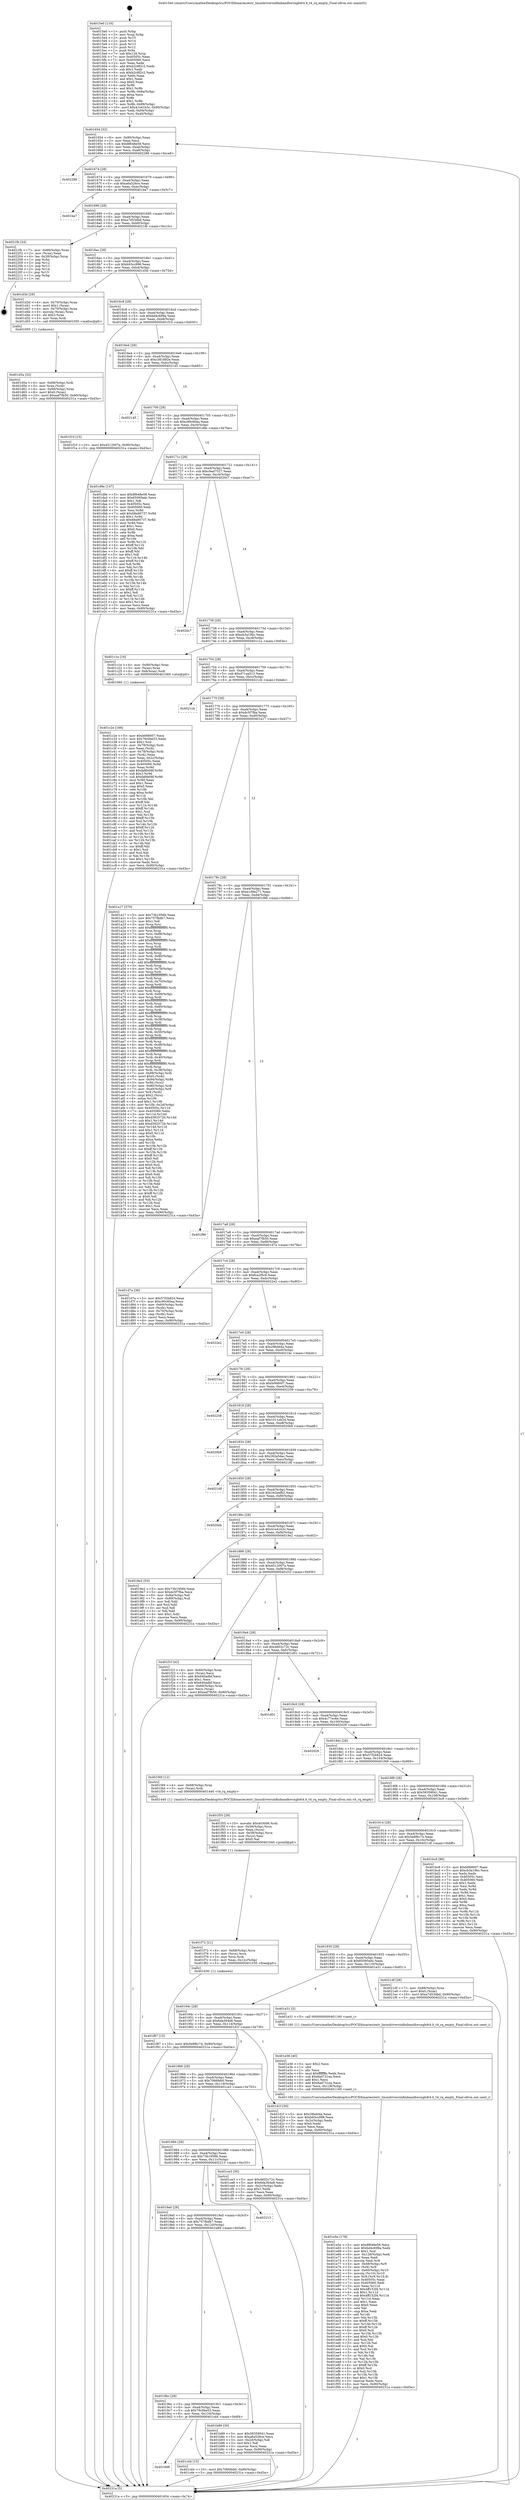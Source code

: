 digraph "0x4015e0" {
  label = "0x4015e0 (/mnt/c/Users/mathe/Desktop/tcc/POCII/binaries/extr_linuxdriversinfinibandhwcxgb4t4.h_t4_rq_empty_Final-ollvm.out::main(0))"
  labelloc = "t"
  node[shape=record]

  Entry [label="",width=0.3,height=0.3,shape=circle,fillcolor=black,style=filled]
  "0x401654" [label="{
     0x401654 [32]\l
     | [instrs]\l
     &nbsp;&nbsp;0x401654 \<+6\>: mov -0x90(%rbp),%eax\l
     &nbsp;&nbsp;0x40165a \<+2\>: mov %eax,%ecx\l
     &nbsp;&nbsp;0x40165c \<+6\>: sub $0x8f648e58,%ecx\l
     &nbsp;&nbsp;0x401662 \<+6\>: mov %eax,-0xa4(%rbp)\l
     &nbsp;&nbsp;0x401668 \<+6\>: mov %ecx,-0xa8(%rbp)\l
     &nbsp;&nbsp;0x40166e \<+6\>: je 0000000000402288 \<main+0xca8\>\l
  }"]
  "0x402288" [label="{
     0x402288\l
  }", style=dashed]
  "0x401674" [label="{
     0x401674 [28]\l
     | [instrs]\l
     &nbsp;&nbsp;0x401674 \<+5\>: jmp 0000000000401679 \<main+0x99\>\l
     &nbsp;&nbsp;0x401679 \<+6\>: mov -0xa4(%rbp),%eax\l
     &nbsp;&nbsp;0x40167f \<+5\>: sub $0xa6a526ce,%eax\l
     &nbsp;&nbsp;0x401684 \<+6\>: mov %eax,-0xac(%rbp)\l
     &nbsp;&nbsp;0x40168a \<+6\>: je 0000000000401ba7 \<main+0x5c7\>\l
  }"]
  Exit [label="",width=0.3,height=0.3,shape=circle,fillcolor=black,style=filled,peripheries=2]
  "0x401ba7" [label="{
     0x401ba7\l
  }", style=dashed]
  "0x401690" [label="{
     0x401690 [28]\l
     | [instrs]\l
     &nbsp;&nbsp;0x401690 \<+5\>: jmp 0000000000401695 \<main+0xb5\>\l
     &nbsp;&nbsp;0x401695 \<+6\>: mov -0xa4(%rbp),%eax\l
     &nbsp;&nbsp;0x40169b \<+5\>: sub $0xa7d53dbd,%eax\l
     &nbsp;&nbsp;0x4016a0 \<+6\>: mov %eax,-0xb0(%rbp)\l
     &nbsp;&nbsp;0x4016a6 \<+6\>: je 00000000004021fb \<main+0xc1b\>\l
  }"]
  "0x401f87" [label="{
     0x401f87 [15]\l
     | [instrs]\l
     &nbsp;&nbsp;0x401f87 \<+10\>: movl $0x5e8f6c74,-0x90(%rbp)\l
     &nbsp;&nbsp;0x401f91 \<+5\>: jmp 000000000040231a \<main+0xd3a\>\l
  }"]
  "0x4021fb" [label="{
     0x4021fb [24]\l
     | [instrs]\l
     &nbsp;&nbsp;0x4021fb \<+7\>: mov -0x88(%rbp),%rax\l
     &nbsp;&nbsp;0x402202 \<+2\>: mov (%rax),%eax\l
     &nbsp;&nbsp;0x402204 \<+4\>: lea -0x28(%rbp),%rsp\l
     &nbsp;&nbsp;0x402208 \<+1\>: pop %rbx\l
     &nbsp;&nbsp;0x402209 \<+2\>: pop %r12\l
     &nbsp;&nbsp;0x40220b \<+2\>: pop %r13\l
     &nbsp;&nbsp;0x40220d \<+2\>: pop %r14\l
     &nbsp;&nbsp;0x40220f \<+2\>: pop %r15\l
     &nbsp;&nbsp;0x402211 \<+1\>: pop %rbp\l
     &nbsp;&nbsp;0x402212 \<+1\>: ret\l
  }"]
  "0x4016ac" [label="{
     0x4016ac [28]\l
     | [instrs]\l
     &nbsp;&nbsp;0x4016ac \<+5\>: jmp 00000000004016b1 \<main+0xd1\>\l
     &nbsp;&nbsp;0x4016b1 \<+6\>: mov -0xa4(%rbp),%eax\l
     &nbsp;&nbsp;0x4016b7 \<+5\>: sub $0xb93cc998,%eax\l
     &nbsp;&nbsp;0x4016bc \<+6\>: mov %eax,-0xb4(%rbp)\l
     &nbsp;&nbsp;0x4016c2 \<+6\>: je 0000000000401d3d \<main+0x75d\>\l
  }"]
  "0x401f72" [label="{
     0x401f72 [21]\l
     | [instrs]\l
     &nbsp;&nbsp;0x401f72 \<+4\>: mov -0x68(%rbp),%rcx\l
     &nbsp;&nbsp;0x401f76 \<+3\>: mov (%rcx),%rcx\l
     &nbsp;&nbsp;0x401f79 \<+3\>: mov %rcx,%rdi\l
     &nbsp;&nbsp;0x401f7c \<+6\>: mov %eax,-0x12c(%rbp)\l
     &nbsp;&nbsp;0x401f82 \<+5\>: call 0000000000401030 \<free@plt\>\l
     | [calls]\l
     &nbsp;&nbsp;0x401030 \{1\} (unknown)\l
  }"]
  "0x401d3d" [label="{
     0x401d3d [29]\l
     | [instrs]\l
     &nbsp;&nbsp;0x401d3d \<+4\>: mov -0x70(%rbp),%rax\l
     &nbsp;&nbsp;0x401d41 \<+6\>: movl $0x1,(%rax)\l
     &nbsp;&nbsp;0x401d47 \<+4\>: mov -0x70(%rbp),%rax\l
     &nbsp;&nbsp;0x401d4b \<+3\>: movslq (%rax),%rax\l
     &nbsp;&nbsp;0x401d4e \<+4\>: shl $0x3,%rax\l
     &nbsp;&nbsp;0x401d52 \<+3\>: mov %rax,%rdi\l
     &nbsp;&nbsp;0x401d55 \<+5\>: call 0000000000401050 \<malloc@plt\>\l
     | [calls]\l
     &nbsp;&nbsp;0x401050 \{1\} (unknown)\l
  }"]
  "0x4016c8" [label="{
     0x4016c8 [28]\l
     | [instrs]\l
     &nbsp;&nbsp;0x4016c8 \<+5\>: jmp 00000000004016cd \<main+0xed\>\l
     &nbsp;&nbsp;0x4016cd \<+6\>: mov -0xa4(%rbp),%eax\l
     &nbsp;&nbsp;0x4016d3 \<+5\>: sub $0xbd4c699a,%eax\l
     &nbsp;&nbsp;0x4016d8 \<+6\>: mov %eax,-0xb8(%rbp)\l
     &nbsp;&nbsp;0x4016de \<+6\>: je 0000000000401f10 \<main+0x930\>\l
  }"]
  "0x401f55" [label="{
     0x401f55 [29]\l
     | [instrs]\l
     &nbsp;&nbsp;0x401f55 \<+10\>: movabs $0x4030d6,%rdi\l
     &nbsp;&nbsp;0x401f5f \<+4\>: mov -0x58(%rbp),%rcx\l
     &nbsp;&nbsp;0x401f63 \<+2\>: mov %eax,(%rcx)\l
     &nbsp;&nbsp;0x401f65 \<+4\>: mov -0x58(%rbp),%rcx\l
     &nbsp;&nbsp;0x401f69 \<+2\>: mov (%rcx),%esi\l
     &nbsp;&nbsp;0x401f6b \<+2\>: mov $0x0,%al\l
     &nbsp;&nbsp;0x401f6d \<+5\>: call 0000000000401040 \<printf@plt\>\l
     | [calls]\l
     &nbsp;&nbsp;0x401040 \{1\} (unknown)\l
  }"]
  "0x401f10" [label="{
     0x401f10 [15]\l
     | [instrs]\l
     &nbsp;&nbsp;0x401f10 \<+10\>: movl $0x4512007a,-0x90(%rbp)\l
     &nbsp;&nbsp;0x401f1a \<+5\>: jmp 000000000040231a \<main+0xd3a\>\l
  }"]
  "0x4016e4" [label="{
     0x4016e4 [28]\l
     | [instrs]\l
     &nbsp;&nbsp;0x4016e4 \<+5\>: jmp 00000000004016e9 \<main+0x109\>\l
     &nbsp;&nbsp;0x4016e9 \<+6\>: mov -0xa4(%rbp),%eax\l
     &nbsp;&nbsp;0x4016ef \<+5\>: sub $0xc381882e,%eax\l
     &nbsp;&nbsp;0x4016f4 \<+6\>: mov %eax,-0xbc(%rbp)\l
     &nbsp;&nbsp;0x4016fa \<+6\>: je 0000000000402145 \<main+0xb65\>\l
  }"]
  "0x401e5e" [label="{
     0x401e5e [178]\l
     | [instrs]\l
     &nbsp;&nbsp;0x401e5e \<+5\>: mov $0x8f648e58,%ecx\l
     &nbsp;&nbsp;0x401e63 \<+5\>: mov $0xbd4c699a,%edx\l
     &nbsp;&nbsp;0x401e68 \<+3\>: mov $0x1,%sil\l
     &nbsp;&nbsp;0x401e6b \<+6\>: mov -0x128(%rbp),%edi\l
     &nbsp;&nbsp;0x401e71 \<+3\>: imul %eax,%edi\l
     &nbsp;&nbsp;0x401e74 \<+3\>: movslq %edi,%r8\l
     &nbsp;&nbsp;0x401e77 \<+4\>: mov -0x68(%rbp),%r9\l
     &nbsp;&nbsp;0x401e7b \<+3\>: mov (%r9),%r9\l
     &nbsp;&nbsp;0x401e7e \<+4\>: mov -0x60(%rbp),%r10\l
     &nbsp;&nbsp;0x401e82 \<+3\>: movslq (%r10),%r10\l
     &nbsp;&nbsp;0x401e85 \<+4\>: mov %r8,(%r9,%r10,8)\l
     &nbsp;&nbsp;0x401e89 \<+7\>: mov 0x40505c,%eax\l
     &nbsp;&nbsp;0x401e90 \<+7\>: mov 0x405060,%edi\l
     &nbsp;&nbsp;0x401e97 \<+3\>: mov %eax,%r11d\l
     &nbsp;&nbsp;0x401e9a \<+7\>: add $0x4ff152f4,%r11d\l
     &nbsp;&nbsp;0x401ea1 \<+4\>: sub $0x1,%r11d\l
     &nbsp;&nbsp;0x401ea5 \<+7\>: sub $0x4ff152f4,%r11d\l
     &nbsp;&nbsp;0x401eac \<+4\>: imul %r11d,%eax\l
     &nbsp;&nbsp;0x401eb0 \<+3\>: and $0x1,%eax\l
     &nbsp;&nbsp;0x401eb3 \<+3\>: cmp $0x0,%eax\l
     &nbsp;&nbsp;0x401eb6 \<+3\>: sete %bl\l
     &nbsp;&nbsp;0x401eb9 \<+3\>: cmp $0xa,%edi\l
     &nbsp;&nbsp;0x401ebc \<+4\>: setl %r14b\l
     &nbsp;&nbsp;0x401ec0 \<+3\>: mov %bl,%r15b\l
     &nbsp;&nbsp;0x401ec3 \<+4\>: xor $0xff,%r15b\l
     &nbsp;&nbsp;0x401ec7 \<+3\>: mov %r14b,%r12b\l
     &nbsp;&nbsp;0x401eca \<+4\>: xor $0xff,%r12b\l
     &nbsp;&nbsp;0x401ece \<+4\>: xor $0x0,%sil\l
     &nbsp;&nbsp;0x401ed2 \<+3\>: mov %r15b,%r13b\l
     &nbsp;&nbsp;0x401ed5 \<+4\>: and $0x0,%r13b\l
     &nbsp;&nbsp;0x401ed9 \<+3\>: and %sil,%bl\l
     &nbsp;&nbsp;0x401edc \<+3\>: mov %r12b,%al\l
     &nbsp;&nbsp;0x401edf \<+2\>: and $0x0,%al\l
     &nbsp;&nbsp;0x401ee1 \<+3\>: and %sil,%r14b\l
     &nbsp;&nbsp;0x401ee4 \<+3\>: or %bl,%r13b\l
     &nbsp;&nbsp;0x401ee7 \<+3\>: or %r14b,%al\l
     &nbsp;&nbsp;0x401eea \<+3\>: xor %al,%r13b\l
     &nbsp;&nbsp;0x401eed \<+3\>: or %r12b,%r15b\l
     &nbsp;&nbsp;0x401ef0 \<+4\>: xor $0xff,%r15b\l
     &nbsp;&nbsp;0x401ef4 \<+4\>: or $0x0,%sil\l
     &nbsp;&nbsp;0x401ef8 \<+3\>: and %sil,%r15b\l
     &nbsp;&nbsp;0x401efb \<+3\>: or %r15b,%r13b\l
     &nbsp;&nbsp;0x401efe \<+4\>: test $0x1,%r13b\l
     &nbsp;&nbsp;0x401f02 \<+3\>: cmovne %edx,%ecx\l
     &nbsp;&nbsp;0x401f05 \<+6\>: mov %ecx,-0x90(%rbp)\l
     &nbsp;&nbsp;0x401f0b \<+5\>: jmp 000000000040231a \<main+0xd3a\>\l
  }"]
  "0x402145" [label="{
     0x402145\l
  }", style=dashed]
  "0x401700" [label="{
     0x401700 [28]\l
     | [instrs]\l
     &nbsp;&nbsp;0x401700 \<+5\>: jmp 0000000000401705 \<main+0x125\>\l
     &nbsp;&nbsp;0x401705 \<+6\>: mov -0xa4(%rbp),%eax\l
     &nbsp;&nbsp;0x40170b \<+5\>: sub $0xc90c60aa,%eax\l
     &nbsp;&nbsp;0x401710 \<+6\>: mov %eax,-0xc0(%rbp)\l
     &nbsp;&nbsp;0x401716 \<+6\>: je 0000000000401d9e \<main+0x7be\>\l
  }"]
  "0x401e36" [label="{
     0x401e36 [40]\l
     | [instrs]\l
     &nbsp;&nbsp;0x401e36 \<+5\>: mov $0x2,%ecx\l
     &nbsp;&nbsp;0x401e3b \<+1\>: cltd\l
     &nbsp;&nbsp;0x401e3c \<+2\>: idiv %ecx\l
     &nbsp;&nbsp;0x401e3e \<+6\>: imul $0xfffffffe,%edx,%ecx\l
     &nbsp;&nbsp;0x401e44 \<+6\>: sub $0x8ad731ea,%ecx\l
     &nbsp;&nbsp;0x401e4a \<+3\>: add $0x1,%ecx\l
     &nbsp;&nbsp;0x401e4d \<+6\>: add $0x8ad731ea,%ecx\l
     &nbsp;&nbsp;0x401e53 \<+6\>: mov %ecx,-0x128(%rbp)\l
     &nbsp;&nbsp;0x401e59 \<+5\>: call 0000000000401160 \<next_i\>\l
     | [calls]\l
     &nbsp;&nbsp;0x401160 \{1\} (/mnt/c/Users/mathe/Desktop/tcc/POCII/binaries/extr_linuxdriversinfinibandhwcxgb4t4.h_t4_rq_empty_Final-ollvm.out::next_i)\l
  }"]
  "0x401d9e" [label="{
     0x401d9e [147]\l
     | [instrs]\l
     &nbsp;&nbsp;0x401d9e \<+5\>: mov $0x8f648e58,%eax\l
     &nbsp;&nbsp;0x401da3 \<+5\>: mov $0x65095edc,%ecx\l
     &nbsp;&nbsp;0x401da8 \<+2\>: mov $0x1,%dl\l
     &nbsp;&nbsp;0x401daa \<+7\>: mov 0x40505c,%esi\l
     &nbsp;&nbsp;0x401db1 \<+7\>: mov 0x405060,%edi\l
     &nbsp;&nbsp;0x401db8 \<+3\>: mov %esi,%r8d\l
     &nbsp;&nbsp;0x401dbb \<+7\>: add $0x68a90737,%r8d\l
     &nbsp;&nbsp;0x401dc2 \<+4\>: sub $0x1,%r8d\l
     &nbsp;&nbsp;0x401dc6 \<+7\>: sub $0x68a90737,%r8d\l
     &nbsp;&nbsp;0x401dcd \<+4\>: imul %r8d,%esi\l
     &nbsp;&nbsp;0x401dd1 \<+3\>: and $0x1,%esi\l
     &nbsp;&nbsp;0x401dd4 \<+3\>: cmp $0x0,%esi\l
     &nbsp;&nbsp;0x401dd7 \<+4\>: sete %r9b\l
     &nbsp;&nbsp;0x401ddb \<+3\>: cmp $0xa,%edi\l
     &nbsp;&nbsp;0x401dde \<+4\>: setl %r10b\l
     &nbsp;&nbsp;0x401de2 \<+3\>: mov %r9b,%r11b\l
     &nbsp;&nbsp;0x401de5 \<+4\>: xor $0xff,%r11b\l
     &nbsp;&nbsp;0x401de9 \<+3\>: mov %r10b,%bl\l
     &nbsp;&nbsp;0x401dec \<+3\>: xor $0xff,%bl\l
     &nbsp;&nbsp;0x401def \<+3\>: xor $0x1,%dl\l
     &nbsp;&nbsp;0x401df2 \<+3\>: mov %r11b,%r14b\l
     &nbsp;&nbsp;0x401df5 \<+4\>: and $0xff,%r14b\l
     &nbsp;&nbsp;0x401df9 \<+3\>: and %dl,%r9b\l
     &nbsp;&nbsp;0x401dfc \<+3\>: mov %bl,%r15b\l
     &nbsp;&nbsp;0x401dff \<+4\>: and $0xff,%r15b\l
     &nbsp;&nbsp;0x401e03 \<+3\>: and %dl,%r10b\l
     &nbsp;&nbsp;0x401e06 \<+3\>: or %r9b,%r14b\l
     &nbsp;&nbsp;0x401e09 \<+3\>: or %r10b,%r15b\l
     &nbsp;&nbsp;0x401e0c \<+3\>: xor %r15b,%r14b\l
     &nbsp;&nbsp;0x401e0f \<+3\>: or %bl,%r11b\l
     &nbsp;&nbsp;0x401e12 \<+4\>: xor $0xff,%r11b\l
     &nbsp;&nbsp;0x401e16 \<+3\>: or $0x1,%dl\l
     &nbsp;&nbsp;0x401e19 \<+3\>: and %dl,%r11b\l
     &nbsp;&nbsp;0x401e1c \<+3\>: or %r11b,%r14b\l
     &nbsp;&nbsp;0x401e1f \<+4\>: test $0x1,%r14b\l
     &nbsp;&nbsp;0x401e23 \<+3\>: cmovne %ecx,%eax\l
     &nbsp;&nbsp;0x401e26 \<+6\>: mov %eax,-0x90(%rbp)\l
     &nbsp;&nbsp;0x401e2c \<+5\>: jmp 000000000040231a \<main+0xd3a\>\l
  }"]
  "0x40171c" [label="{
     0x40171c [28]\l
     | [instrs]\l
     &nbsp;&nbsp;0x40171c \<+5\>: jmp 0000000000401721 \<main+0x141\>\l
     &nbsp;&nbsp;0x401721 \<+6\>: mov -0xa4(%rbp),%eax\l
     &nbsp;&nbsp;0x401727 \<+5\>: sub $0xc9ad7527,%eax\l
     &nbsp;&nbsp;0x40172c \<+6\>: mov %eax,-0xc4(%rbp)\l
     &nbsp;&nbsp;0x401732 \<+6\>: je 00000000004020c7 \<main+0xae7\>\l
  }"]
  "0x401d5a" [label="{
     0x401d5a [32]\l
     | [instrs]\l
     &nbsp;&nbsp;0x401d5a \<+4\>: mov -0x68(%rbp),%rdi\l
     &nbsp;&nbsp;0x401d5e \<+3\>: mov %rax,(%rdi)\l
     &nbsp;&nbsp;0x401d61 \<+4\>: mov -0x60(%rbp),%rax\l
     &nbsp;&nbsp;0x401d65 \<+6\>: movl $0x0,(%rax)\l
     &nbsp;&nbsp;0x401d6b \<+10\>: movl $0xeaf7fb50,-0x90(%rbp)\l
     &nbsp;&nbsp;0x401d75 \<+5\>: jmp 000000000040231a \<main+0xd3a\>\l
  }"]
  "0x4020c7" [label="{
     0x4020c7\l
  }", style=dashed]
  "0x401738" [label="{
     0x401738 [28]\l
     | [instrs]\l
     &nbsp;&nbsp;0x401738 \<+5\>: jmp 000000000040173d \<main+0x15d\>\l
     &nbsp;&nbsp;0x40173d \<+6\>: mov -0xa4(%rbp),%eax\l
     &nbsp;&nbsp;0x401743 \<+5\>: sub $0xcb3a19bc,%eax\l
     &nbsp;&nbsp;0x401748 \<+6\>: mov %eax,-0xc8(%rbp)\l
     &nbsp;&nbsp;0x40174e \<+6\>: je 0000000000401c1e \<main+0x63e\>\l
  }"]
  "0x4019d8" [label="{
     0x4019d8\l
  }", style=dashed]
  "0x401c1e" [label="{
     0x401c1e [16]\l
     | [instrs]\l
     &nbsp;&nbsp;0x401c1e \<+4\>: mov -0x80(%rbp),%rax\l
     &nbsp;&nbsp;0x401c22 \<+3\>: mov (%rax),%rax\l
     &nbsp;&nbsp;0x401c25 \<+4\>: mov 0x8(%rax),%rdi\l
     &nbsp;&nbsp;0x401c29 \<+5\>: call 0000000000401060 \<atoi@plt\>\l
     | [calls]\l
     &nbsp;&nbsp;0x401060 \{1\} (unknown)\l
  }"]
  "0x401754" [label="{
     0x401754 [28]\l
     | [instrs]\l
     &nbsp;&nbsp;0x401754 \<+5\>: jmp 0000000000401759 \<main+0x179\>\l
     &nbsp;&nbsp;0x401759 \<+6\>: mov -0xa4(%rbp),%eax\l
     &nbsp;&nbsp;0x40175f \<+5\>: sub $0xd71aa513,%eax\l
     &nbsp;&nbsp;0x401764 \<+6\>: mov %eax,-0xcc(%rbp)\l
     &nbsp;&nbsp;0x40176a \<+6\>: je 00000000004021cb \<main+0xbeb\>\l
  }"]
  "0x401cd4" [label="{
     0x401cd4 [15]\l
     | [instrs]\l
     &nbsp;&nbsp;0x401cd4 \<+10\>: movl $0x7066feb0,-0x90(%rbp)\l
     &nbsp;&nbsp;0x401cde \<+5\>: jmp 000000000040231a \<main+0xd3a\>\l
  }"]
  "0x4021cb" [label="{
     0x4021cb\l
  }", style=dashed]
  "0x401770" [label="{
     0x401770 [28]\l
     | [instrs]\l
     &nbsp;&nbsp;0x401770 \<+5\>: jmp 0000000000401775 \<main+0x195\>\l
     &nbsp;&nbsp;0x401775 \<+6\>: mov -0xa4(%rbp),%eax\l
     &nbsp;&nbsp;0x40177b \<+5\>: sub $0xdc5f7fba,%eax\l
     &nbsp;&nbsp;0x401780 \<+6\>: mov %eax,-0xd0(%rbp)\l
     &nbsp;&nbsp;0x401786 \<+6\>: je 0000000000401a17 \<main+0x437\>\l
  }"]
  "0x401c2e" [label="{
     0x401c2e [166]\l
     | [instrs]\l
     &nbsp;&nbsp;0x401c2e \<+5\>: mov $0xb068007,%ecx\l
     &nbsp;&nbsp;0x401c33 \<+5\>: mov $0x79c0be53,%edx\l
     &nbsp;&nbsp;0x401c38 \<+3\>: mov $0x1,%sil\l
     &nbsp;&nbsp;0x401c3b \<+4\>: mov -0x78(%rbp),%rdi\l
     &nbsp;&nbsp;0x401c3f \<+2\>: mov %eax,(%rdi)\l
     &nbsp;&nbsp;0x401c41 \<+4\>: mov -0x78(%rbp),%rdi\l
     &nbsp;&nbsp;0x401c45 \<+2\>: mov (%rdi),%eax\l
     &nbsp;&nbsp;0x401c47 \<+3\>: mov %eax,-0x2c(%rbp)\l
     &nbsp;&nbsp;0x401c4a \<+7\>: mov 0x40505c,%eax\l
     &nbsp;&nbsp;0x401c51 \<+8\>: mov 0x405060,%r8d\l
     &nbsp;&nbsp;0x401c59 \<+3\>: mov %eax,%r9d\l
     &nbsp;&nbsp;0x401c5c \<+7\>: add $0xfa8fe08f,%r9d\l
     &nbsp;&nbsp;0x401c63 \<+4\>: sub $0x1,%r9d\l
     &nbsp;&nbsp;0x401c67 \<+7\>: sub $0xfa8fe08f,%r9d\l
     &nbsp;&nbsp;0x401c6e \<+4\>: imul %r9d,%eax\l
     &nbsp;&nbsp;0x401c72 \<+3\>: and $0x1,%eax\l
     &nbsp;&nbsp;0x401c75 \<+3\>: cmp $0x0,%eax\l
     &nbsp;&nbsp;0x401c78 \<+4\>: sete %r10b\l
     &nbsp;&nbsp;0x401c7c \<+4\>: cmp $0xa,%r8d\l
     &nbsp;&nbsp;0x401c80 \<+4\>: setl %r11b\l
     &nbsp;&nbsp;0x401c84 \<+3\>: mov %r10b,%bl\l
     &nbsp;&nbsp;0x401c87 \<+3\>: xor $0xff,%bl\l
     &nbsp;&nbsp;0x401c8a \<+3\>: mov %r11b,%r14b\l
     &nbsp;&nbsp;0x401c8d \<+4\>: xor $0xff,%r14b\l
     &nbsp;&nbsp;0x401c91 \<+4\>: xor $0x1,%sil\l
     &nbsp;&nbsp;0x401c95 \<+3\>: mov %bl,%r15b\l
     &nbsp;&nbsp;0x401c98 \<+4\>: and $0xff,%r15b\l
     &nbsp;&nbsp;0x401c9c \<+3\>: and %sil,%r10b\l
     &nbsp;&nbsp;0x401c9f \<+3\>: mov %r14b,%r12b\l
     &nbsp;&nbsp;0x401ca2 \<+4\>: and $0xff,%r12b\l
     &nbsp;&nbsp;0x401ca6 \<+3\>: and %sil,%r11b\l
     &nbsp;&nbsp;0x401ca9 \<+3\>: or %r10b,%r15b\l
     &nbsp;&nbsp;0x401cac \<+3\>: or %r11b,%r12b\l
     &nbsp;&nbsp;0x401caf \<+3\>: xor %r12b,%r15b\l
     &nbsp;&nbsp;0x401cb2 \<+3\>: or %r14b,%bl\l
     &nbsp;&nbsp;0x401cb5 \<+3\>: xor $0xff,%bl\l
     &nbsp;&nbsp;0x401cb8 \<+4\>: or $0x1,%sil\l
     &nbsp;&nbsp;0x401cbc \<+3\>: and %sil,%bl\l
     &nbsp;&nbsp;0x401cbf \<+3\>: or %bl,%r15b\l
     &nbsp;&nbsp;0x401cc2 \<+4\>: test $0x1,%r15b\l
     &nbsp;&nbsp;0x401cc6 \<+3\>: cmovne %edx,%ecx\l
     &nbsp;&nbsp;0x401cc9 \<+6\>: mov %ecx,-0x90(%rbp)\l
     &nbsp;&nbsp;0x401ccf \<+5\>: jmp 000000000040231a \<main+0xd3a\>\l
  }"]
  "0x401a17" [label="{
     0x401a17 [370]\l
     | [instrs]\l
     &nbsp;&nbsp;0x401a17 \<+5\>: mov $0x73b1956b,%eax\l
     &nbsp;&nbsp;0x401a1c \<+5\>: mov $0x757fbdb7,%ecx\l
     &nbsp;&nbsp;0x401a21 \<+2\>: mov $0x1,%dl\l
     &nbsp;&nbsp;0x401a23 \<+3\>: mov %rsp,%rsi\l
     &nbsp;&nbsp;0x401a26 \<+4\>: add $0xfffffffffffffff0,%rsi\l
     &nbsp;&nbsp;0x401a2a \<+3\>: mov %rsi,%rsp\l
     &nbsp;&nbsp;0x401a2d \<+7\>: mov %rsi,-0x88(%rbp)\l
     &nbsp;&nbsp;0x401a34 \<+3\>: mov %rsp,%rsi\l
     &nbsp;&nbsp;0x401a37 \<+4\>: add $0xfffffffffffffff0,%rsi\l
     &nbsp;&nbsp;0x401a3b \<+3\>: mov %rsi,%rsp\l
     &nbsp;&nbsp;0x401a3e \<+3\>: mov %rsp,%rdi\l
     &nbsp;&nbsp;0x401a41 \<+4\>: add $0xfffffffffffffff0,%rdi\l
     &nbsp;&nbsp;0x401a45 \<+3\>: mov %rdi,%rsp\l
     &nbsp;&nbsp;0x401a48 \<+4\>: mov %rdi,-0x80(%rbp)\l
     &nbsp;&nbsp;0x401a4c \<+3\>: mov %rsp,%rdi\l
     &nbsp;&nbsp;0x401a4f \<+4\>: add $0xfffffffffffffff0,%rdi\l
     &nbsp;&nbsp;0x401a53 \<+3\>: mov %rdi,%rsp\l
     &nbsp;&nbsp;0x401a56 \<+4\>: mov %rdi,-0x78(%rbp)\l
     &nbsp;&nbsp;0x401a5a \<+3\>: mov %rsp,%rdi\l
     &nbsp;&nbsp;0x401a5d \<+4\>: add $0xfffffffffffffff0,%rdi\l
     &nbsp;&nbsp;0x401a61 \<+3\>: mov %rdi,%rsp\l
     &nbsp;&nbsp;0x401a64 \<+4\>: mov %rdi,-0x70(%rbp)\l
     &nbsp;&nbsp;0x401a68 \<+3\>: mov %rsp,%rdi\l
     &nbsp;&nbsp;0x401a6b \<+4\>: add $0xfffffffffffffff0,%rdi\l
     &nbsp;&nbsp;0x401a6f \<+3\>: mov %rdi,%rsp\l
     &nbsp;&nbsp;0x401a72 \<+4\>: mov %rdi,-0x68(%rbp)\l
     &nbsp;&nbsp;0x401a76 \<+3\>: mov %rsp,%rdi\l
     &nbsp;&nbsp;0x401a79 \<+4\>: add $0xfffffffffffffff0,%rdi\l
     &nbsp;&nbsp;0x401a7d \<+3\>: mov %rdi,%rsp\l
     &nbsp;&nbsp;0x401a80 \<+4\>: mov %rdi,-0x60(%rbp)\l
     &nbsp;&nbsp;0x401a84 \<+3\>: mov %rsp,%rdi\l
     &nbsp;&nbsp;0x401a87 \<+4\>: add $0xfffffffffffffff0,%rdi\l
     &nbsp;&nbsp;0x401a8b \<+3\>: mov %rdi,%rsp\l
     &nbsp;&nbsp;0x401a8e \<+4\>: mov %rdi,-0x58(%rbp)\l
     &nbsp;&nbsp;0x401a92 \<+3\>: mov %rsp,%rdi\l
     &nbsp;&nbsp;0x401a95 \<+4\>: add $0xfffffffffffffff0,%rdi\l
     &nbsp;&nbsp;0x401a99 \<+3\>: mov %rdi,%rsp\l
     &nbsp;&nbsp;0x401a9c \<+4\>: mov %rdi,-0x50(%rbp)\l
     &nbsp;&nbsp;0x401aa0 \<+3\>: mov %rsp,%rdi\l
     &nbsp;&nbsp;0x401aa3 \<+4\>: add $0xfffffffffffffff0,%rdi\l
     &nbsp;&nbsp;0x401aa7 \<+3\>: mov %rdi,%rsp\l
     &nbsp;&nbsp;0x401aaa \<+4\>: mov %rdi,-0x48(%rbp)\l
     &nbsp;&nbsp;0x401aae \<+3\>: mov %rsp,%rdi\l
     &nbsp;&nbsp;0x401ab1 \<+4\>: add $0xfffffffffffffff0,%rdi\l
     &nbsp;&nbsp;0x401ab5 \<+3\>: mov %rdi,%rsp\l
     &nbsp;&nbsp;0x401ab8 \<+4\>: mov %rdi,-0x40(%rbp)\l
     &nbsp;&nbsp;0x401abc \<+3\>: mov %rsp,%rdi\l
     &nbsp;&nbsp;0x401abf \<+4\>: add $0xfffffffffffffff0,%rdi\l
     &nbsp;&nbsp;0x401ac3 \<+3\>: mov %rdi,%rsp\l
     &nbsp;&nbsp;0x401ac6 \<+4\>: mov %rdi,-0x38(%rbp)\l
     &nbsp;&nbsp;0x401aca \<+7\>: mov -0x88(%rbp),%rdi\l
     &nbsp;&nbsp;0x401ad1 \<+6\>: movl $0x0,(%rdi)\l
     &nbsp;&nbsp;0x401ad7 \<+7\>: mov -0x94(%rbp),%r8d\l
     &nbsp;&nbsp;0x401ade \<+3\>: mov %r8d,(%rsi)\l
     &nbsp;&nbsp;0x401ae1 \<+4\>: mov -0x80(%rbp),%rdi\l
     &nbsp;&nbsp;0x401ae5 \<+7\>: mov -0xa0(%rbp),%r9\l
     &nbsp;&nbsp;0x401aec \<+3\>: mov %r9,(%rdi)\l
     &nbsp;&nbsp;0x401aef \<+3\>: cmpl $0x2,(%rsi)\l
     &nbsp;&nbsp;0x401af2 \<+4\>: setne %r10b\l
     &nbsp;&nbsp;0x401af6 \<+4\>: and $0x1,%r10b\l
     &nbsp;&nbsp;0x401afa \<+4\>: mov %r10b,-0x2d(%rbp)\l
     &nbsp;&nbsp;0x401afe \<+8\>: mov 0x40505c,%r11d\l
     &nbsp;&nbsp;0x401b06 \<+7\>: mov 0x405060,%ebx\l
     &nbsp;&nbsp;0x401b0d \<+3\>: mov %r11d,%r14d\l
     &nbsp;&nbsp;0x401b10 \<+7\>: sub $0xd392572b,%r14d\l
     &nbsp;&nbsp;0x401b17 \<+4\>: sub $0x1,%r14d\l
     &nbsp;&nbsp;0x401b1b \<+7\>: add $0xd392572b,%r14d\l
     &nbsp;&nbsp;0x401b22 \<+4\>: imul %r14d,%r11d\l
     &nbsp;&nbsp;0x401b26 \<+4\>: and $0x1,%r11d\l
     &nbsp;&nbsp;0x401b2a \<+4\>: cmp $0x0,%r11d\l
     &nbsp;&nbsp;0x401b2e \<+4\>: sete %r10b\l
     &nbsp;&nbsp;0x401b32 \<+3\>: cmp $0xa,%ebx\l
     &nbsp;&nbsp;0x401b35 \<+4\>: setl %r15b\l
     &nbsp;&nbsp;0x401b39 \<+3\>: mov %r10b,%r12b\l
     &nbsp;&nbsp;0x401b3c \<+4\>: xor $0xff,%r12b\l
     &nbsp;&nbsp;0x401b40 \<+3\>: mov %r15b,%r13b\l
     &nbsp;&nbsp;0x401b43 \<+4\>: xor $0xff,%r13b\l
     &nbsp;&nbsp;0x401b47 \<+3\>: xor $0x0,%dl\l
     &nbsp;&nbsp;0x401b4a \<+3\>: mov %r12b,%sil\l
     &nbsp;&nbsp;0x401b4d \<+4\>: and $0x0,%sil\l
     &nbsp;&nbsp;0x401b51 \<+3\>: and %dl,%r10b\l
     &nbsp;&nbsp;0x401b54 \<+3\>: mov %r13b,%dil\l
     &nbsp;&nbsp;0x401b57 \<+4\>: and $0x0,%dil\l
     &nbsp;&nbsp;0x401b5b \<+3\>: and %dl,%r15b\l
     &nbsp;&nbsp;0x401b5e \<+3\>: or %r10b,%sil\l
     &nbsp;&nbsp;0x401b61 \<+3\>: or %r15b,%dil\l
     &nbsp;&nbsp;0x401b64 \<+3\>: xor %dil,%sil\l
     &nbsp;&nbsp;0x401b67 \<+3\>: or %r13b,%r12b\l
     &nbsp;&nbsp;0x401b6a \<+4\>: xor $0xff,%r12b\l
     &nbsp;&nbsp;0x401b6e \<+3\>: or $0x0,%dl\l
     &nbsp;&nbsp;0x401b71 \<+3\>: and %dl,%r12b\l
     &nbsp;&nbsp;0x401b74 \<+3\>: or %r12b,%sil\l
     &nbsp;&nbsp;0x401b77 \<+4\>: test $0x1,%sil\l
     &nbsp;&nbsp;0x401b7b \<+3\>: cmovne %ecx,%eax\l
     &nbsp;&nbsp;0x401b7e \<+6\>: mov %eax,-0x90(%rbp)\l
     &nbsp;&nbsp;0x401b84 \<+5\>: jmp 000000000040231a \<main+0xd3a\>\l
  }"]
  "0x40178c" [label="{
     0x40178c [28]\l
     | [instrs]\l
     &nbsp;&nbsp;0x40178c \<+5\>: jmp 0000000000401791 \<main+0x1b1\>\l
     &nbsp;&nbsp;0x401791 \<+6\>: mov -0xa4(%rbp),%eax\l
     &nbsp;&nbsp;0x401797 \<+5\>: sub $0xe1d9a271,%eax\l
     &nbsp;&nbsp;0x40179c \<+6\>: mov %eax,-0xd4(%rbp)\l
     &nbsp;&nbsp;0x4017a2 \<+6\>: je 0000000000401f96 \<main+0x9b6\>\l
  }"]
  "0x4019bc" [label="{
     0x4019bc [28]\l
     | [instrs]\l
     &nbsp;&nbsp;0x4019bc \<+5\>: jmp 00000000004019c1 \<main+0x3e1\>\l
     &nbsp;&nbsp;0x4019c1 \<+6\>: mov -0xa4(%rbp),%eax\l
     &nbsp;&nbsp;0x4019c7 \<+5\>: sub $0x79c0be53,%eax\l
     &nbsp;&nbsp;0x4019cc \<+6\>: mov %eax,-0x124(%rbp)\l
     &nbsp;&nbsp;0x4019d2 \<+6\>: je 0000000000401cd4 \<main+0x6f4\>\l
  }"]
  "0x401f96" [label="{
     0x401f96\l
  }", style=dashed]
  "0x4017a8" [label="{
     0x4017a8 [28]\l
     | [instrs]\l
     &nbsp;&nbsp;0x4017a8 \<+5\>: jmp 00000000004017ad \<main+0x1cd\>\l
     &nbsp;&nbsp;0x4017ad \<+6\>: mov -0xa4(%rbp),%eax\l
     &nbsp;&nbsp;0x4017b3 \<+5\>: sub $0xeaf7fb50,%eax\l
     &nbsp;&nbsp;0x4017b8 \<+6\>: mov %eax,-0xd8(%rbp)\l
     &nbsp;&nbsp;0x4017be \<+6\>: je 0000000000401d7a \<main+0x79a\>\l
  }"]
  "0x401b89" [label="{
     0x401b89 [30]\l
     | [instrs]\l
     &nbsp;&nbsp;0x401b89 \<+5\>: mov $0x58359041,%eax\l
     &nbsp;&nbsp;0x401b8e \<+5\>: mov $0xa6a526ce,%ecx\l
     &nbsp;&nbsp;0x401b93 \<+3\>: mov -0x2d(%rbp),%dl\l
     &nbsp;&nbsp;0x401b96 \<+3\>: test $0x1,%dl\l
     &nbsp;&nbsp;0x401b99 \<+3\>: cmovne %ecx,%eax\l
     &nbsp;&nbsp;0x401b9c \<+6\>: mov %eax,-0x90(%rbp)\l
     &nbsp;&nbsp;0x401ba2 \<+5\>: jmp 000000000040231a \<main+0xd3a\>\l
  }"]
  "0x401d7a" [label="{
     0x401d7a [36]\l
     | [instrs]\l
     &nbsp;&nbsp;0x401d7a \<+5\>: mov $0x57f2b824,%eax\l
     &nbsp;&nbsp;0x401d7f \<+5\>: mov $0xc90c60aa,%ecx\l
     &nbsp;&nbsp;0x401d84 \<+4\>: mov -0x60(%rbp),%rdx\l
     &nbsp;&nbsp;0x401d88 \<+2\>: mov (%rdx),%esi\l
     &nbsp;&nbsp;0x401d8a \<+4\>: mov -0x70(%rbp),%rdx\l
     &nbsp;&nbsp;0x401d8e \<+2\>: cmp (%rdx),%esi\l
     &nbsp;&nbsp;0x401d90 \<+3\>: cmovl %ecx,%eax\l
     &nbsp;&nbsp;0x401d93 \<+6\>: mov %eax,-0x90(%rbp)\l
     &nbsp;&nbsp;0x401d99 \<+5\>: jmp 000000000040231a \<main+0xd3a\>\l
  }"]
  "0x4017c4" [label="{
     0x4017c4 [28]\l
     | [instrs]\l
     &nbsp;&nbsp;0x4017c4 \<+5\>: jmp 00000000004017c9 \<main+0x1e9\>\l
     &nbsp;&nbsp;0x4017c9 \<+6\>: mov -0xa4(%rbp),%eax\l
     &nbsp;&nbsp;0x4017cf \<+5\>: sub $0xfca2f5c6,%eax\l
     &nbsp;&nbsp;0x4017d4 \<+6\>: mov %eax,-0xdc(%rbp)\l
     &nbsp;&nbsp;0x4017da \<+6\>: je 00000000004022e2 \<main+0xd02\>\l
  }"]
  "0x4019a0" [label="{
     0x4019a0 [28]\l
     | [instrs]\l
     &nbsp;&nbsp;0x4019a0 \<+5\>: jmp 00000000004019a5 \<main+0x3c5\>\l
     &nbsp;&nbsp;0x4019a5 \<+6\>: mov -0xa4(%rbp),%eax\l
     &nbsp;&nbsp;0x4019ab \<+5\>: sub $0x757fbdb7,%eax\l
     &nbsp;&nbsp;0x4019b0 \<+6\>: mov %eax,-0x120(%rbp)\l
     &nbsp;&nbsp;0x4019b6 \<+6\>: je 0000000000401b89 \<main+0x5a9\>\l
  }"]
  "0x4022e2" [label="{
     0x4022e2\l
  }", style=dashed]
  "0x4017e0" [label="{
     0x4017e0 [28]\l
     | [instrs]\l
     &nbsp;&nbsp;0x4017e0 \<+5\>: jmp 00000000004017e5 \<main+0x205\>\l
     &nbsp;&nbsp;0x4017e5 \<+6\>: mov -0xa4(%rbp),%eax\l
     &nbsp;&nbsp;0x4017eb \<+5\>: sub $0x29bdd4a,%eax\l
     &nbsp;&nbsp;0x4017f0 \<+6\>: mov %eax,-0xe0(%rbp)\l
     &nbsp;&nbsp;0x4017f6 \<+6\>: je 00000000004021bc \<main+0xbdc\>\l
  }"]
  "0x402213" [label="{
     0x402213\l
  }", style=dashed]
  "0x4021bc" [label="{
     0x4021bc\l
  }", style=dashed]
  "0x4017fc" [label="{
     0x4017fc [28]\l
     | [instrs]\l
     &nbsp;&nbsp;0x4017fc \<+5\>: jmp 0000000000401801 \<main+0x221\>\l
     &nbsp;&nbsp;0x401801 \<+6\>: mov -0xa4(%rbp),%eax\l
     &nbsp;&nbsp;0x401807 \<+5\>: sub $0xb068007,%eax\l
     &nbsp;&nbsp;0x40180c \<+6\>: mov %eax,-0xe4(%rbp)\l
     &nbsp;&nbsp;0x401812 \<+6\>: je 0000000000402258 \<main+0xc78\>\l
  }"]
  "0x401984" [label="{
     0x401984 [28]\l
     | [instrs]\l
     &nbsp;&nbsp;0x401984 \<+5\>: jmp 0000000000401989 \<main+0x3a9\>\l
     &nbsp;&nbsp;0x401989 \<+6\>: mov -0xa4(%rbp),%eax\l
     &nbsp;&nbsp;0x40198f \<+5\>: sub $0x73b1956b,%eax\l
     &nbsp;&nbsp;0x401994 \<+6\>: mov %eax,-0x11c(%rbp)\l
     &nbsp;&nbsp;0x40199a \<+6\>: je 0000000000402213 \<main+0xc33\>\l
  }"]
  "0x402258" [label="{
     0x402258\l
  }", style=dashed]
  "0x401818" [label="{
     0x401818 [28]\l
     | [instrs]\l
     &nbsp;&nbsp;0x401818 \<+5\>: jmp 000000000040181d \<main+0x23d\>\l
     &nbsp;&nbsp;0x40181d \<+6\>: mov -0xa4(%rbp),%eax\l
     &nbsp;&nbsp;0x401823 \<+5\>: sub $0x1011eb24,%eax\l
     &nbsp;&nbsp;0x401828 \<+6\>: mov %eax,-0xe8(%rbp)\l
     &nbsp;&nbsp;0x40182e \<+6\>: je 00000000004020b8 \<main+0xad8\>\l
  }"]
  "0x401ce3" [label="{
     0x401ce3 [30]\l
     | [instrs]\l
     &nbsp;&nbsp;0x401ce3 \<+5\>: mov $0x4602c72c,%eax\l
     &nbsp;&nbsp;0x401ce8 \<+5\>: mov $0x6da364e8,%ecx\l
     &nbsp;&nbsp;0x401ced \<+3\>: mov -0x2c(%rbp),%edx\l
     &nbsp;&nbsp;0x401cf0 \<+3\>: cmp $0x1,%edx\l
     &nbsp;&nbsp;0x401cf3 \<+3\>: cmovl %ecx,%eax\l
     &nbsp;&nbsp;0x401cf6 \<+6\>: mov %eax,-0x90(%rbp)\l
     &nbsp;&nbsp;0x401cfc \<+5\>: jmp 000000000040231a \<main+0xd3a\>\l
  }"]
  "0x4020b8" [label="{
     0x4020b8\l
  }", style=dashed]
  "0x401834" [label="{
     0x401834 [28]\l
     | [instrs]\l
     &nbsp;&nbsp;0x401834 \<+5\>: jmp 0000000000401839 \<main+0x259\>\l
     &nbsp;&nbsp;0x401839 \<+6\>: mov -0xa4(%rbp),%eax\l
     &nbsp;&nbsp;0x40183f \<+5\>: sub $0x282a5dac,%eax\l
     &nbsp;&nbsp;0x401844 \<+6\>: mov %eax,-0xec(%rbp)\l
     &nbsp;&nbsp;0x40184a \<+6\>: je 000000000040216f \<main+0xb8f\>\l
  }"]
  "0x401968" [label="{
     0x401968 [28]\l
     | [instrs]\l
     &nbsp;&nbsp;0x401968 \<+5\>: jmp 000000000040196d \<main+0x38d\>\l
     &nbsp;&nbsp;0x40196d \<+6\>: mov -0xa4(%rbp),%eax\l
     &nbsp;&nbsp;0x401973 \<+5\>: sub $0x7066feb0,%eax\l
     &nbsp;&nbsp;0x401978 \<+6\>: mov %eax,-0x118(%rbp)\l
     &nbsp;&nbsp;0x40197e \<+6\>: je 0000000000401ce3 \<main+0x703\>\l
  }"]
  "0x40216f" [label="{
     0x40216f\l
  }", style=dashed]
  "0x401850" [label="{
     0x401850 [28]\l
     | [instrs]\l
     &nbsp;&nbsp;0x401850 \<+5\>: jmp 0000000000401855 \<main+0x275\>\l
     &nbsp;&nbsp;0x401855 \<+6\>: mov -0xa4(%rbp),%eax\l
     &nbsp;&nbsp;0x40185b \<+5\>: sub $0x342eefb2,%eax\l
     &nbsp;&nbsp;0x401860 \<+6\>: mov %eax,-0xf0(%rbp)\l
     &nbsp;&nbsp;0x401866 \<+6\>: je 00000000004020eb \<main+0xb0b\>\l
  }"]
  "0x401d1f" [label="{
     0x401d1f [30]\l
     | [instrs]\l
     &nbsp;&nbsp;0x401d1f \<+5\>: mov $0x29bdd4a,%eax\l
     &nbsp;&nbsp;0x401d24 \<+5\>: mov $0xb93cc998,%ecx\l
     &nbsp;&nbsp;0x401d29 \<+3\>: mov -0x2c(%rbp),%edx\l
     &nbsp;&nbsp;0x401d2c \<+3\>: cmp $0x0,%edx\l
     &nbsp;&nbsp;0x401d2f \<+3\>: cmove %ecx,%eax\l
     &nbsp;&nbsp;0x401d32 \<+6\>: mov %eax,-0x90(%rbp)\l
     &nbsp;&nbsp;0x401d38 \<+5\>: jmp 000000000040231a \<main+0xd3a\>\l
  }"]
  "0x4020eb" [label="{
     0x4020eb\l
  }", style=dashed]
  "0x40186c" [label="{
     0x40186c [28]\l
     | [instrs]\l
     &nbsp;&nbsp;0x40186c \<+5\>: jmp 0000000000401871 \<main+0x291\>\l
     &nbsp;&nbsp;0x401871 \<+6\>: mov -0xa4(%rbp),%eax\l
     &nbsp;&nbsp;0x401877 \<+5\>: sub $0x41e41b3c,%eax\l
     &nbsp;&nbsp;0x40187c \<+6\>: mov %eax,-0xf4(%rbp)\l
     &nbsp;&nbsp;0x401882 \<+6\>: je 00000000004019e2 \<main+0x402\>\l
  }"]
  "0x40194c" [label="{
     0x40194c [28]\l
     | [instrs]\l
     &nbsp;&nbsp;0x40194c \<+5\>: jmp 0000000000401951 \<main+0x371\>\l
     &nbsp;&nbsp;0x401951 \<+6\>: mov -0xa4(%rbp),%eax\l
     &nbsp;&nbsp;0x401957 \<+5\>: sub $0x6da364e8,%eax\l
     &nbsp;&nbsp;0x40195c \<+6\>: mov %eax,-0x114(%rbp)\l
     &nbsp;&nbsp;0x401962 \<+6\>: je 0000000000401d1f \<main+0x73f\>\l
  }"]
  "0x4019e2" [label="{
     0x4019e2 [53]\l
     | [instrs]\l
     &nbsp;&nbsp;0x4019e2 \<+5\>: mov $0x73b1956b,%eax\l
     &nbsp;&nbsp;0x4019e7 \<+5\>: mov $0xdc5f7fba,%ecx\l
     &nbsp;&nbsp;0x4019ec \<+6\>: mov -0x8a(%rbp),%dl\l
     &nbsp;&nbsp;0x4019f2 \<+7\>: mov -0x89(%rbp),%sil\l
     &nbsp;&nbsp;0x4019f9 \<+3\>: mov %dl,%dil\l
     &nbsp;&nbsp;0x4019fc \<+3\>: and %sil,%dil\l
     &nbsp;&nbsp;0x4019ff \<+3\>: xor %sil,%dl\l
     &nbsp;&nbsp;0x401a02 \<+3\>: or %dl,%dil\l
     &nbsp;&nbsp;0x401a05 \<+4\>: test $0x1,%dil\l
     &nbsp;&nbsp;0x401a09 \<+3\>: cmovne %ecx,%eax\l
     &nbsp;&nbsp;0x401a0c \<+6\>: mov %eax,-0x90(%rbp)\l
     &nbsp;&nbsp;0x401a12 \<+5\>: jmp 000000000040231a \<main+0xd3a\>\l
  }"]
  "0x401888" [label="{
     0x401888 [28]\l
     | [instrs]\l
     &nbsp;&nbsp;0x401888 \<+5\>: jmp 000000000040188d \<main+0x2ad\>\l
     &nbsp;&nbsp;0x40188d \<+6\>: mov -0xa4(%rbp),%eax\l
     &nbsp;&nbsp;0x401893 \<+5\>: sub $0x4512007a,%eax\l
     &nbsp;&nbsp;0x401898 \<+6\>: mov %eax,-0xf8(%rbp)\l
     &nbsp;&nbsp;0x40189e \<+6\>: je 0000000000401f1f \<main+0x93f\>\l
  }"]
  "0x40231a" [label="{
     0x40231a [5]\l
     | [instrs]\l
     &nbsp;&nbsp;0x40231a \<+5\>: jmp 0000000000401654 \<main+0x74\>\l
  }"]
  "0x4015e0" [label="{
     0x4015e0 [116]\l
     | [instrs]\l
     &nbsp;&nbsp;0x4015e0 \<+1\>: push %rbp\l
     &nbsp;&nbsp;0x4015e1 \<+3\>: mov %rsp,%rbp\l
     &nbsp;&nbsp;0x4015e4 \<+2\>: push %r15\l
     &nbsp;&nbsp;0x4015e6 \<+2\>: push %r14\l
     &nbsp;&nbsp;0x4015e8 \<+2\>: push %r13\l
     &nbsp;&nbsp;0x4015ea \<+2\>: push %r12\l
     &nbsp;&nbsp;0x4015ec \<+1\>: push %rbx\l
     &nbsp;&nbsp;0x4015ed \<+7\>: sub $0x128,%rsp\l
     &nbsp;&nbsp;0x4015f4 \<+7\>: mov 0x40505c,%eax\l
     &nbsp;&nbsp;0x4015fb \<+7\>: mov 0x405060,%ecx\l
     &nbsp;&nbsp;0x401602 \<+2\>: mov %eax,%edx\l
     &nbsp;&nbsp;0x401604 \<+6\>: add $0xb2c8f2c2,%edx\l
     &nbsp;&nbsp;0x40160a \<+3\>: sub $0x1,%edx\l
     &nbsp;&nbsp;0x40160d \<+6\>: sub $0xb2c8f2c2,%edx\l
     &nbsp;&nbsp;0x401613 \<+3\>: imul %edx,%eax\l
     &nbsp;&nbsp;0x401616 \<+3\>: and $0x1,%eax\l
     &nbsp;&nbsp;0x401619 \<+3\>: cmp $0x0,%eax\l
     &nbsp;&nbsp;0x40161c \<+4\>: sete %r8b\l
     &nbsp;&nbsp;0x401620 \<+4\>: and $0x1,%r8b\l
     &nbsp;&nbsp;0x401624 \<+7\>: mov %r8b,-0x8a(%rbp)\l
     &nbsp;&nbsp;0x40162b \<+3\>: cmp $0xa,%ecx\l
     &nbsp;&nbsp;0x40162e \<+4\>: setl %r8b\l
     &nbsp;&nbsp;0x401632 \<+4\>: and $0x1,%r8b\l
     &nbsp;&nbsp;0x401636 \<+7\>: mov %r8b,-0x89(%rbp)\l
     &nbsp;&nbsp;0x40163d \<+10\>: movl $0x41e41b3c,-0x90(%rbp)\l
     &nbsp;&nbsp;0x401647 \<+6\>: mov %edi,-0x94(%rbp)\l
     &nbsp;&nbsp;0x40164d \<+7\>: mov %rsi,-0xa0(%rbp)\l
  }"]
  "0x401e31" [label="{
     0x401e31 [5]\l
     | [instrs]\l
     &nbsp;&nbsp;0x401e31 \<+5\>: call 0000000000401160 \<next_i\>\l
     | [calls]\l
     &nbsp;&nbsp;0x401160 \{1\} (/mnt/c/Users/mathe/Desktop/tcc/POCII/binaries/extr_linuxdriversinfinibandhwcxgb4t4.h_t4_rq_empty_Final-ollvm.out::next_i)\l
  }"]
  "0x401930" [label="{
     0x401930 [28]\l
     | [instrs]\l
     &nbsp;&nbsp;0x401930 \<+5\>: jmp 0000000000401935 \<main+0x355\>\l
     &nbsp;&nbsp;0x401935 \<+6\>: mov -0xa4(%rbp),%eax\l
     &nbsp;&nbsp;0x40193b \<+5\>: sub $0x65095edc,%eax\l
     &nbsp;&nbsp;0x401940 \<+6\>: mov %eax,-0x110(%rbp)\l
     &nbsp;&nbsp;0x401946 \<+6\>: je 0000000000401e31 \<main+0x851\>\l
  }"]
  "0x401f1f" [label="{
     0x401f1f [42]\l
     | [instrs]\l
     &nbsp;&nbsp;0x401f1f \<+4\>: mov -0x60(%rbp),%rax\l
     &nbsp;&nbsp;0x401f23 \<+2\>: mov (%rax),%ecx\l
     &nbsp;&nbsp;0x401f25 \<+6\>: add $0x640adbf,%ecx\l
     &nbsp;&nbsp;0x401f2b \<+3\>: add $0x1,%ecx\l
     &nbsp;&nbsp;0x401f2e \<+6\>: sub $0x640adbf,%ecx\l
     &nbsp;&nbsp;0x401f34 \<+4\>: mov -0x60(%rbp),%rax\l
     &nbsp;&nbsp;0x401f38 \<+2\>: mov %ecx,(%rax)\l
     &nbsp;&nbsp;0x401f3a \<+10\>: movl $0xeaf7fb50,-0x90(%rbp)\l
     &nbsp;&nbsp;0x401f44 \<+5\>: jmp 000000000040231a \<main+0xd3a\>\l
  }"]
  "0x4018a4" [label="{
     0x4018a4 [28]\l
     | [instrs]\l
     &nbsp;&nbsp;0x4018a4 \<+5\>: jmp 00000000004018a9 \<main+0x2c9\>\l
     &nbsp;&nbsp;0x4018a9 \<+6\>: mov -0xa4(%rbp),%eax\l
     &nbsp;&nbsp;0x4018af \<+5\>: sub $0x4602c72c,%eax\l
     &nbsp;&nbsp;0x4018b4 \<+6\>: mov %eax,-0xfc(%rbp)\l
     &nbsp;&nbsp;0x4018ba \<+6\>: je 0000000000401d01 \<main+0x721\>\l
  }"]
  "0x4021df" [label="{
     0x4021df [28]\l
     | [instrs]\l
     &nbsp;&nbsp;0x4021df \<+7\>: mov -0x88(%rbp),%rax\l
     &nbsp;&nbsp;0x4021e6 \<+6\>: movl $0x0,(%rax)\l
     &nbsp;&nbsp;0x4021ec \<+10\>: movl $0xa7d53dbd,-0x90(%rbp)\l
     &nbsp;&nbsp;0x4021f6 \<+5\>: jmp 000000000040231a \<main+0xd3a\>\l
  }"]
  "0x401d01" [label="{
     0x401d01\l
  }", style=dashed]
  "0x4018c0" [label="{
     0x4018c0 [28]\l
     | [instrs]\l
     &nbsp;&nbsp;0x4018c0 \<+5\>: jmp 00000000004018c5 \<main+0x2e5\>\l
     &nbsp;&nbsp;0x4018c5 \<+6\>: mov -0xa4(%rbp),%eax\l
     &nbsp;&nbsp;0x4018cb \<+5\>: sub $0x4c77ec6e,%eax\l
     &nbsp;&nbsp;0x4018d0 \<+6\>: mov %eax,-0x100(%rbp)\l
     &nbsp;&nbsp;0x4018d6 \<+6\>: je 0000000000402029 \<main+0xa49\>\l
  }"]
  "0x401914" [label="{
     0x401914 [28]\l
     | [instrs]\l
     &nbsp;&nbsp;0x401914 \<+5\>: jmp 0000000000401919 \<main+0x339\>\l
     &nbsp;&nbsp;0x401919 \<+6\>: mov -0xa4(%rbp),%eax\l
     &nbsp;&nbsp;0x40191f \<+5\>: sub $0x5e8f6c74,%eax\l
     &nbsp;&nbsp;0x401924 \<+6\>: mov %eax,-0x10c(%rbp)\l
     &nbsp;&nbsp;0x40192a \<+6\>: je 00000000004021df \<main+0xbff\>\l
  }"]
  "0x402029" [label="{
     0x402029\l
  }", style=dashed]
  "0x4018dc" [label="{
     0x4018dc [28]\l
     | [instrs]\l
     &nbsp;&nbsp;0x4018dc \<+5\>: jmp 00000000004018e1 \<main+0x301\>\l
     &nbsp;&nbsp;0x4018e1 \<+6\>: mov -0xa4(%rbp),%eax\l
     &nbsp;&nbsp;0x4018e7 \<+5\>: sub $0x57f2b824,%eax\l
     &nbsp;&nbsp;0x4018ec \<+6\>: mov %eax,-0x104(%rbp)\l
     &nbsp;&nbsp;0x4018f2 \<+6\>: je 0000000000401f49 \<main+0x969\>\l
  }"]
  "0x401bc8" [label="{
     0x401bc8 [86]\l
     | [instrs]\l
     &nbsp;&nbsp;0x401bc8 \<+5\>: mov $0xb068007,%eax\l
     &nbsp;&nbsp;0x401bcd \<+5\>: mov $0xcb3a19bc,%ecx\l
     &nbsp;&nbsp;0x401bd2 \<+2\>: xor %edx,%edx\l
     &nbsp;&nbsp;0x401bd4 \<+7\>: mov 0x40505c,%esi\l
     &nbsp;&nbsp;0x401bdb \<+7\>: mov 0x405060,%edi\l
     &nbsp;&nbsp;0x401be2 \<+3\>: sub $0x1,%edx\l
     &nbsp;&nbsp;0x401be5 \<+3\>: mov %esi,%r8d\l
     &nbsp;&nbsp;0x401be8 \<+3\>: add %edx,%r8d\l
     &nbsp;&nbsp;0x401beb \<+4\>: imul %r8d,%esi\l
     &nbsp;&nbsp;0x401bef \<+3\>: and $0x1,%esi\l
     &nbsp;&nbsp;0x401bf2 \<+3\>: cmp $0x0,%esi\l
     &nbsp;&nbsp;0x401bf5 \<+4\>: sete %r9b\l
     &nbsp;&nbsp;0x401bf9 \<+3\>: cmp $0xa,%edi\l
     &nbsp;&nbsp;0x401bfc \<+4\>: setl %r10b\l
     &nbsp;&nbsp;0x401c00 \<+3\>: mov %r9b,%r11b\l
     &nbsp;&nbsp;0x401c03 \<+3\>: and %r10b,%r11b\l
     &nbsp;&nbsp;0x401c06 \<+3\>: xor %r10b,%r9b\l
     &nbsp;&nbsp;0x401c09 \<+3\>: or %r9b,%r11b\l
     &nbsp;&nbsp;0x401c0c \<+4\>: test $0x1,%r11b\l
     &nbsp;&nbsp;0x401c10 \<+3\>: cmovne %ecx,%eax\l
     &nbsp;&nbsp;0x401c13 \<+6\>: mov %eax,-0x90(%rbp)\l
     &nbsp;&nbsp;0x401c19 \<+5\>: jmp 000000000040231a \<main+0xd3a\>\l
  }"]
  "0x401f49" [label="{
     0x401f49 [12]\l
     | [instrs]\l
     &nbsp;&nbsp;0x401f49 \<+4\>: mov -0x68(%rbp),%rax\l
     &nbsp;&nbsp;0x401f4d \<+3\>: mov (%rax),%rdi\l
     &nbsp;&nbsp;0x401f50 \<+5\>: call 0000000000401440 \<t4_rq_empty\>\l
     | [calls]\l
     &nbsp;&nbsp;0x401440 \{1\} (/mnt/c/Users/mathe/Desktop/tcc/POCII/binaries/extr_linuxdriversinfinibandhwcxgb4t4.h_t4_rq_empty_Final-ollvm.out::t4_rq_empty)\l
  }"]
  "0x4018f8" [label="{
     0x4018f8 [28]\l
     | [instrs]\l
     &nbsp;&nbsp;0x4018f8 \<+5\>: jmp 00000000004018fd \<main+0x31d\>\l
     &nbsp;&nbsp;0x4018fd \<+6\>: mov -0xa4(%rbp),%eax\l
     &nbsp;&nbsp;0x401903 \<+5\>: sub $0x58359041,%eax\l
     &nbsp;&nbsp;0x401908 \<+6\>: mov %eax,-0x108(%rbp)\l
     &nbsp;&nbsp;0x40190e \<+6\>: je 0000000000401bc8 \<main+0x5e8\>\l
  }"]
  Entry -> "0x4015e0" [label=" 1"]
  "0x401654" -> "0x402288" [label=" 0"]
  "0x401654" -> "0x401674" [label=" 18"]
  "0x4021fb" -> Exit [label=" 1"]
  "0x401674" -> "0x401ba7" [label=" 0"]
  "0x401674" -> "0x401690" [label=" 18"]
  "0x4021df" -> "0x40231a" [label=" 1"]
  "0x401690" -> "0x4021fb" [label=" 1"]
  "0x401690" -> "0x4016ac" [label=" 17"]
  "0x401f87" -> "0x40231a" [label=" 1"]
  "0x4016ac" -> "0x401d3d" [label=" 1"]
  "0x4016ac" -> "0x4016c8" [label=" 16"]
  "0x401f72" -> "0x401f87" [label=" 1"]
  "0x4016c8" -> "0x401f10" [label=" 1"]
  "0x4016c8" -> "0x4016e4" [label=" 15"]
  "0x401f55" -> "0x401f72" [label=" 1"]
  "0x4016e4" -> "0x402145" [label=" 0"]
  "0x4016e4" -> "0x401700" [label=" 15"]
  "0x401f49" -> "0x401f55" [label=" 1"]
  "0x401700" -> "0x401d9e" [label=" 1"]
  "0x401700" -> "0x40171c" [label=" 14"]
  "0x401f1f" -> "0x40231a" [label=" 1"]
  "0x40171c" -> "0x4020c7" [label=" 0"]
  "0x40171c" -> "0x401738" [label=" 14"]
  "0x401f10" -> "0x40231a" [label=" 1"]
  "0x401738" -> "0x401c1e" [label=" 1"]
  "0x401738" -> "0x401754" [label=" 13"]
  "0x401e5e" -> "0x40231a" [label=" 1"]
  "0x401754" -> "0x4021cb" [label=" 0"]
  "0x401754" -> "0x401770" [label=" 13"]
  "0x401e36" -> "0x401e5e" [label=" 1"]
  "0x401770" -> "0x401a17" [label=" 1"]
  "0x401770" -> "0x40178c" [label=" 12"]
  "0x401d9e" -> "0x40231a" [label=" 1"]
  "0x40178c" -> "0x401f96" [label=" 0"]
  "0x40178c" -> "0x4017a8" [label=" 12"]
  "0x401d7a" -> "0x40231a" [label=" 2"]
  "0x4017a8" -> "0x401d7a" [label=" 2"]
  "0x4017a8" -> "0x4017c4" [label=" 10"]
  "0x401d5a" -> "0x40231a" [label=" 1"]
  "0x4017c4" -> "0x4022e2" [label=" 0"]
  "0x4017c4" -> "0x4017e0" [label=" 10"]
  "0x401d1f" -> "0x40231a" [label=" 1"]
  "0x4017e0" -> "0x4021bc" [label=" 0"]
  "0x4017e0" -> "0x4017fc" [label=" 10"]
  "0x401ce3" -> "0x40231a" [label=" 1"]
  "0x4017fc" -> "0x402258" [label=" 0"]
  "0x4017fc" -> "0x401818" [label=" 10"]
  "0x4019bc" -> "0x4019d8" [label=" 0"]
  "0x401818" -> "0x4020b8" [label=" 0"]
  "0x401818" -> "0x401834" [label=" 10"]
  "0x4019bc" -> "0x401cd4" [label=" 1"]
  "0x401834" -> "0x40216f" [label=" 0"]
  "0x401834" -> "0x401850" [label=" 10"]
  "0x401c2e" -> "0x40231a" [label=" 1"]
  "0x401850" -> "0x4020eb" [label=" 0"]
  "0x401850" -> "0x40186c" [label=" 10"]
  "0x401c1e" -> "0x401c2e" [label=" 1"]
  "0x40186c" -> "0x4019e2" [label=" 1"]
  "0x40186c" -> "0x401888" [label=" 9"]
  "0x4019e2" -> "0x40231a" [label=" 1"]
  "0x4015e0" -> "0x401654" [label=" 1"]
  "0x40231a" -> "0x401654" [label=" 17"]
  "0x401b89" -> "0x40231a" [label=" 1"]
  "0x401a17" -> "0x40231a" [label=" 1"]
  "0x4019a0" -> "0x4019bc" [label=" 1"]
  "0x401888" -> "0x401f1f" [label=" 1"]
  "0x401888" -> "0x4018a4" [label=" 8"]
  "0x401d3d" -> "0x401d5a" [label=" 1"]
  "0x4018a4" -> "0x401d01" [label=" 0"]
  "0x4018a4" -> "0x4018c0" [label=" 8"]
  "0x401984" -> "0x4019a0" [label=" 2"]
  "0x4018c0" -> "0x402029" [label=" 0"]
  "0x4018c0" -> "0x4018dc" [label=" 8"]
  "0x401cd4" -> "0x40231a" [label=" 1"]
  "0x4018dc" -> "0x401f49" [label=" 1"]
  "0x4018dc" -> "0x4018f8" [label=" 7"]
  "0x401968" -> "0x401984" [label=" 2"]
  "0x4018f8" -> "0x401bc8" [label=" 1"]
  "0x4018f8" -> "0x401914" [label=" 6"]
  "0x401984" -> "0x402213" [label=" 0"]
  "0x401914" -> "0x4021df" [label=" 1"]
  "0x401914" -> "0x401930" [label=" 5"]
  "0x4019a0" -> "0x401b89" [label=" 1"]
  "0x401930" -> "0x401e31" [label=" 1"]
  "0x401930" -> "0x40194c" [label=" 4"]
  "0x401bc8" -> "0x40231a" [label=" 1"]
  "0x40194c" -> "0x401d1f" [label=" 1"]
  "0x40194c" -> "0x401968" [label=" 3"]
  "0x401e31" -> "0x401e36" [label=" 1"]
  "0x401968" -> "0x401ce3" [label=" 1"]
}
